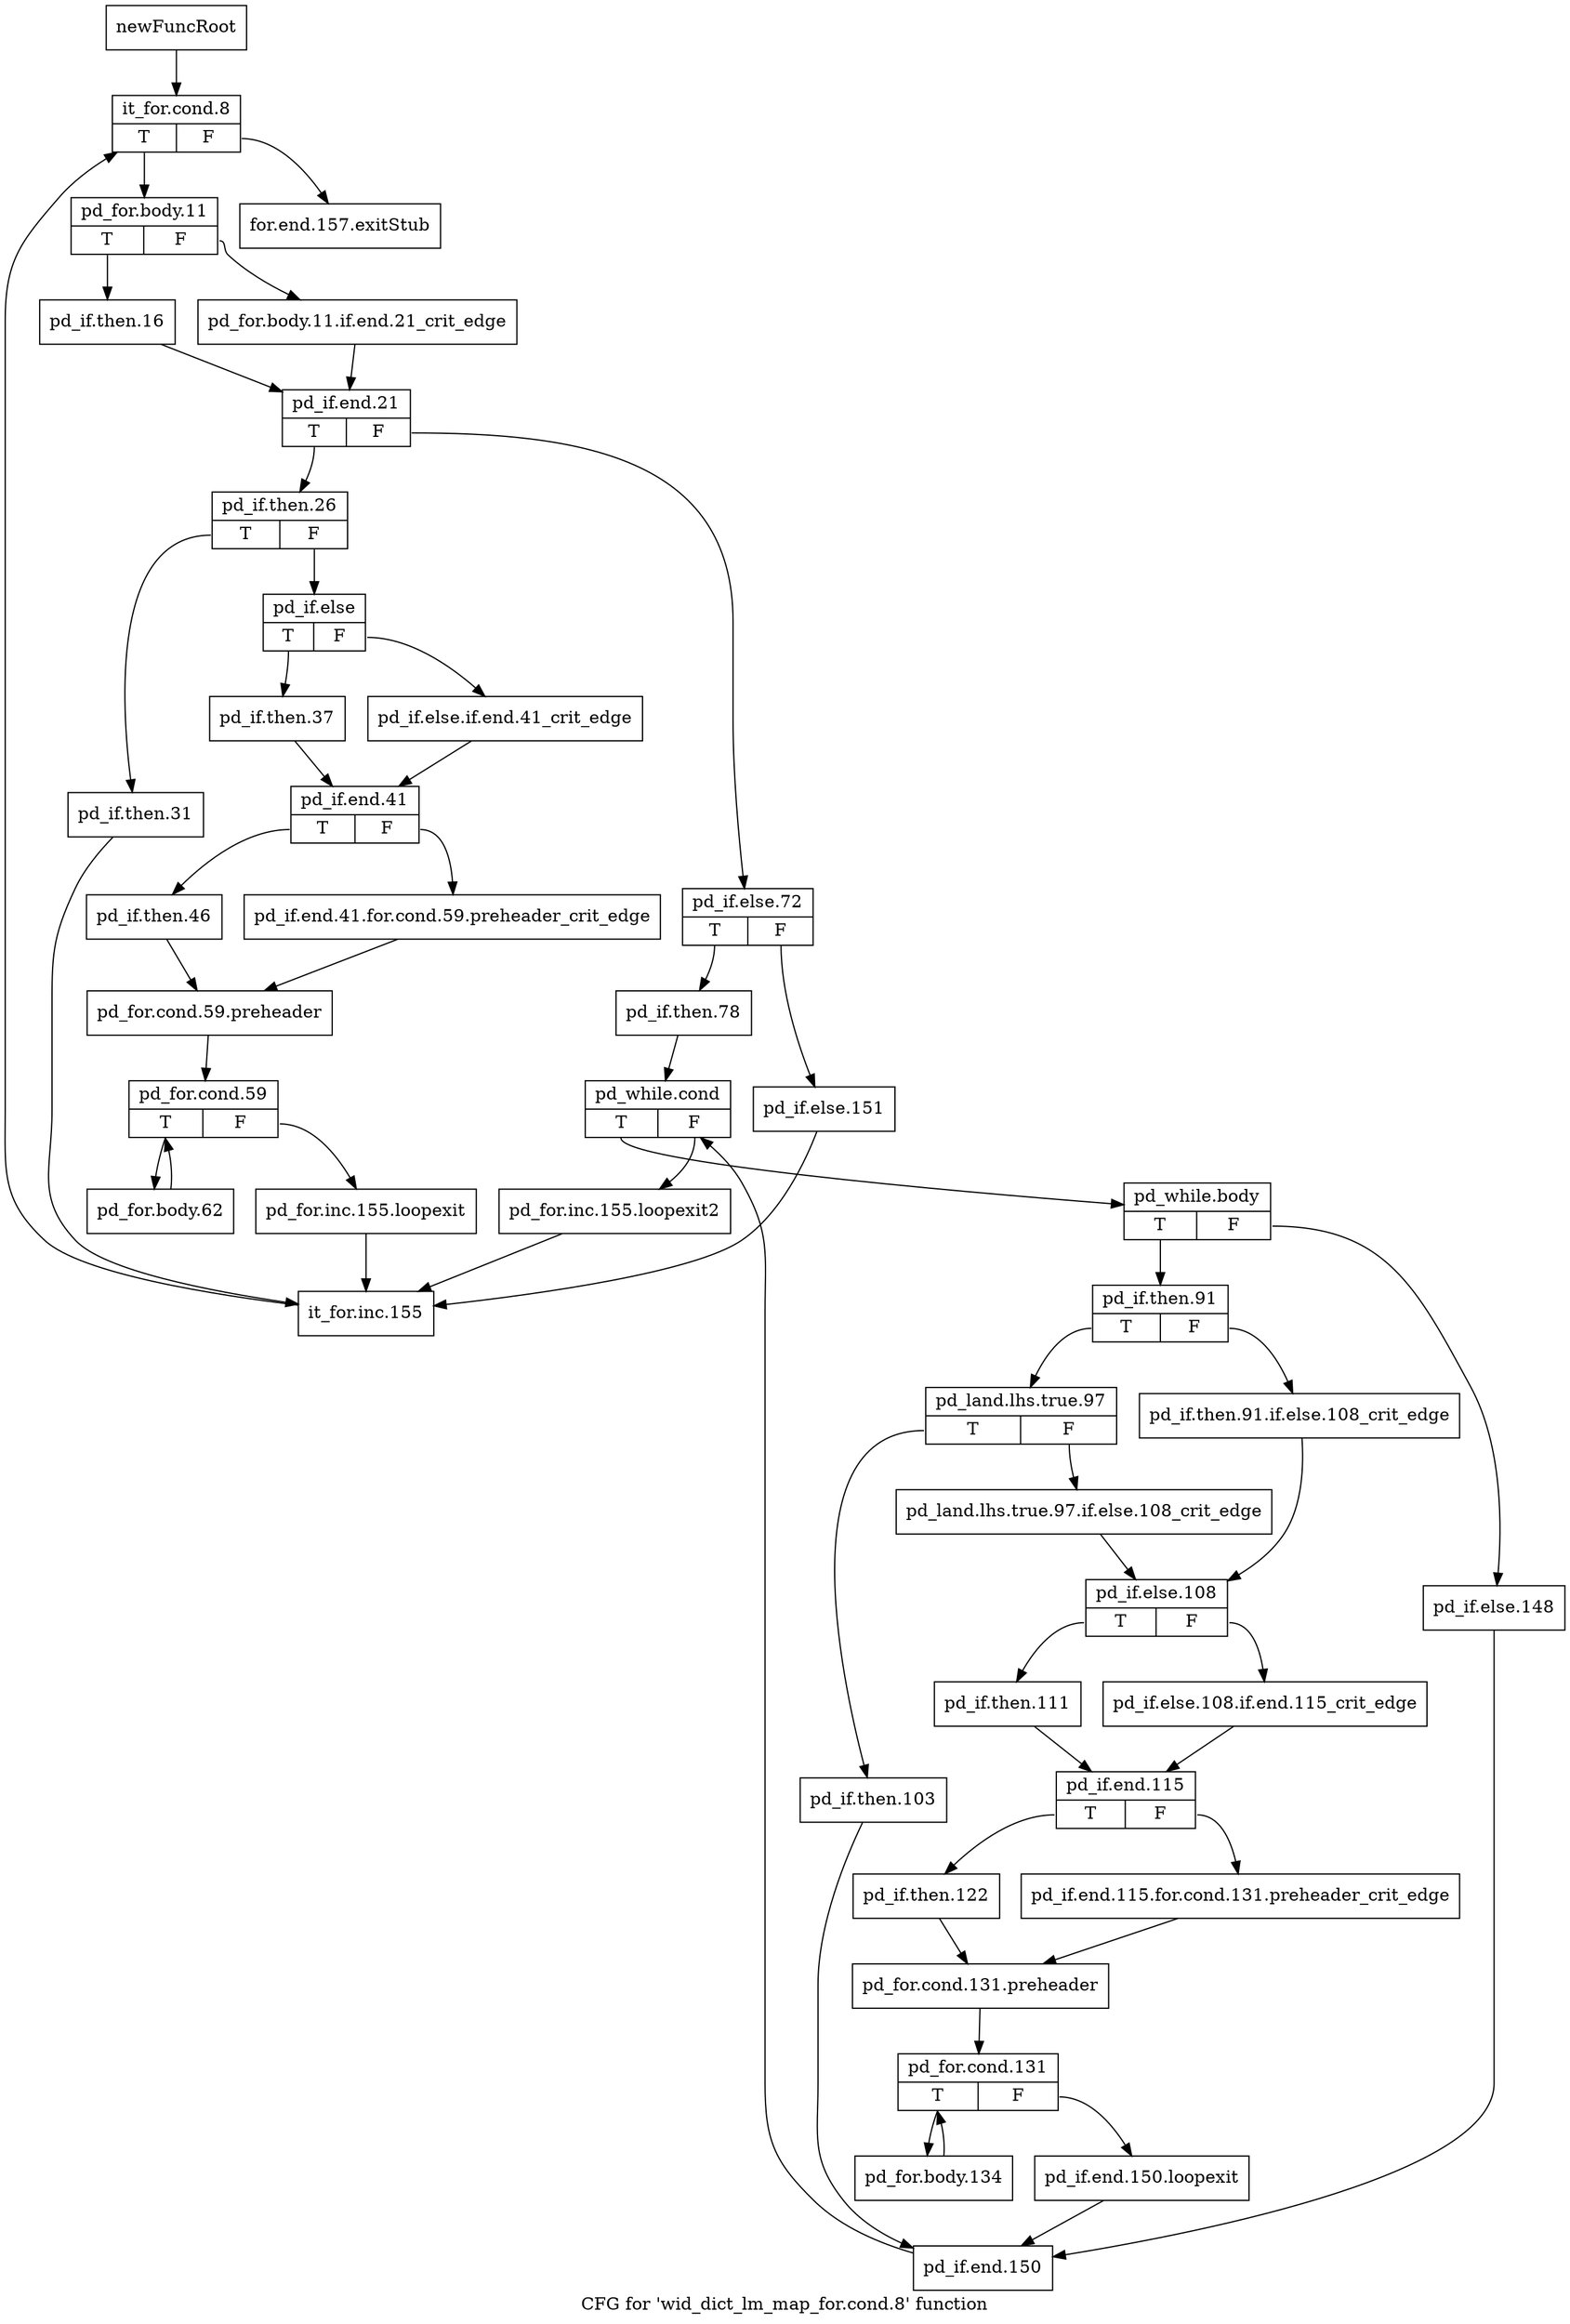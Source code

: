 digraph "CFG for 'wid_dict_lm_map_for.cond.8' function" {
	label="CFG for 'wid_dict_lm_map_for.cond.8' function";

	Node0x13e1050 [shape=record,label="{newFuncRoot}"];
	Node0x13e1050 -> Node0x13e10f0;
	Node0x13e10a0 [shape=record,label="{for.end.157.exitStub}"];
	Node0x13e10f0 [shape=record,label="{it_for.cond.8|{<s0>T|<s1>F}}"];
	Node0x13e10f0:s0 -> Node0x13e1140;
	Node0x13e10f0:s1 -> Node0x13e10a0;
	Node0x13e1140 [shape=record,label="{pd_for.body.11|{<s0>T|<s1>F}}"];
	Node0x13e1140:s0 -> Node0x13e11e0;
	Node0x13e1140:s1 -> Node0x13e1190;
	Node0x13e1190 [shape=record,label="{pd_for.body.11.if.end.21_crit_edge}"];
	Node0x13e1190 -> Node0x13e1230;
	Node0x13e11e0 [shape=record,label="{pd_if.then.16}"];
	Node0x13e11e0 -> Node0x13e1230;
	Node0x13e1230 [shape=record,label="{pd_if.end.21|{<s0>T|<s1>F}}"];
	Node0x13e1230:s0 -> Node0x13e19b0;
	Node0x13e1230:s1 -> Node0x13e1280;
	Node0x13e1280 [shape=record,label="{pd_if.else.72|{<s0>T|<s1>F}}"];
	Node0x13e1280:s0 -> Node0x13e1320;
	Node0x13e1280:s1 -> Node0x13e12d0;
	Node0x13e12d0 [shape=record,label="{pd_if.else.151}"];
	Node0x13e12d0 -> Node0x13e1d70;
	Node0x13e1320 [shape=record,label="{pd_if.then.78}"];
	Node0x13e1320 -> Node0x13e1370;
	Node0x13e1370 [shape=record,label="{pd_while.cond|{<s0>T|<s1>F}}"];
	Node0x13e1370:s0 -> Node0x13e1410;
	Node0x13e1370:s1 -> Node0x13e13c0;
	Node0x13e13c0 [shape=record,label="{pd_for.inc.155.loopexit2}"];
	Node0x13e13c0 -> Node0x13e1d70;
	Node0x13e1410 [shape=record,label="{pd_while.body|{<s0>T|<s1>F}}"];
	Node0x13e1410:s0 -> Node0x13e14b0;
	Node0x13e1410:s1 -> Node0x13e1460;
	Node0x13e1460 [shape=record,label="{pd_if.else.148}"];
	Node0x13e1460 -> Node0x13e1960;
	Node0x13e14b0 [shape=record,label="{pd_if.then.91|{<s0>T|<s1>F}}"];
	Node0x13e14b0:s0 -> Node0x13e1550;
	Node0x13e14b0:s1 -> Node0x13e1500;
	Node0x13e1500 [shape=record,label="{pd_if.then.91.if.else.108_crit_edge}"];
	Node0x13e1500 -> Node0x13e15f0;
	Node0x13e1550 [shape=record,label="{pd_land.lhs.true.97|{<s0>T|<s1>F}}"];
	Node0x13e1550:s0 -> Node0x13e1910;
	Node0x13e1550:s1 -> Node0x13e15a0;
	Node0x13e15a0 [shape=record,label="{pd_land.lhs.true.97.if.else.108_crit_edge}"];
	Node0x13e15a0 -> Node0x13e15f0;
	Node0x13e15f0 [shape=record,label="{pd_if.else.108|{<s0>T|<s1>F}}"];
	Node0x13e15f0:s0 -> Node0x13e1690;
	Node0x13e15f0:s1 -> Node0x13e1640;
	Node0x13e1640 [shape=record,label="{pd_if.else.108.if.end.115_crit_edge}"];
	Node0x13e1640 -> Node0x13e16e0;
	Node0x13e1690 [shape=record,label="{pd_if.then.111}"];
	Node0x13e1690 -> Node0x13e16e0;
	Node0x13e16e0 [shape=record,label="{pd_if.end.115|{<s0>T|<s1>F}}"];
	Node0x13e16e0:s0 -> Node0x13e1780;
	Node0x13e16e0:s1 -> Node0x13e1730;
	Node0x13e1730 [shape=record,label="{pd_if.end.115.for.cond.131.preheader_crit_edge}"];
	Node0x13e1730 -> Node0x13e17d0;
	Node0x13e1780 [shape=record,label="{pd_if.then.122}"];
	Node0x13e1780 -> Node0x13e17d0;
	Node0x13e17d0 [shape=record,label="{pd_for.cond.131.preheader}"];
	Node0x13e17d0 -> Node0x13e1820;
	Node0x13e1820 [shape=record,label="{pd_for.cond.131|{<s0>T|<s1>F}}"];
	Node0x13e1820:s0 -> Node0x13e18c0;
	Node0x13e1820:s1 -> Node0x13e1870;
	Node0x13e1870 [shape=record,label="{pd_if.end.150.loopexit}"];
	Node0x13e1870 -> Node0x13e1960;
	Node0x13e18c0 [shape=record,label="{pd_for.body.134}"];
	Node0x13e18c0 -> Node0x13e1820;
	Node0x13e1910 [shape=record,label="{pd_if.then.103}"];
	Node0x13e1910 -> Node0x13e1960;
	Node0x13e1960 [shape=record,label="{pd_if.end.150}"];
	Node0x13e1960 -> Node0x13e1370;
	Node0x13e19b0 [shape=record,label="{pd_if.then.26|{<s0>T|<s1>F}}"];
	Node0x13e19b0:s0 -> Node0x13e1d20;
	Node0x13e19b0:s1 -> Node0x13e1a00;
	Node0x13e1a00 [shape=record,label="{pd_if.else|{<s0>T|<s1>F}}"];
	Node0x13e1a00:s0 -> Node0x13e1aa0;
	Node0x13e1a00:s1 -> Node0x13e1a50;
	Node0x13e1a50 [shape=record,label="{pd_if.else.if.end.41_crit_edge}"];
	Node0x13e1a50 -> Node0x13e1af0;
	Node0x13e1aa0 [shape=record,label="{pd_if.then.37}"];
	Node0x13e1aa0 -> Node0x13e1af0;
	Node0x13e1af0 [shape=record,label="{pd_if.end.41|{<s0>T|<s1>F}}"];
	Node0x13e1af0:s0 -> Node0x13e1b90;
	Node0x13e1af0:s1 -> Node0x13e1b40;
	Node0x13e1b40 [shape=record,label="{pd_if.end.41.for.cond.59.preheader_crit_edge}"];
	Node0x13e1b40 -> Node0x13e1be0;
	Node0x13e1b90 [shape=record,label="{pd_if.then.46}"];
	Node0x13e1b90 -> Node0x13e1be0;
	Node0x13e1be0 [shape=record,label="{pd_for.cond.59.preheader}"];
	Node0x13e1be0 -> Node0x13e1c30;
	Node0x13e1c30 [shape=record,label="{pd_for.cond.59|{<s0>T|<s1>F}}"];
	Node0x13e1c30:s0 -> Node0x13e1cd0;
	Node0x13e1c30:s1 -> Node0x13e1c80;
	Node0x13e1c80 [shape=record,label="{pd_for.inc.155.loopexit}"];
	Node0x13e1c80 -> Node0x13e1d70;
	Node0x13e1cd0 [shape=record,label="{pd_for.body.62}"];
	Node0x13e1cd0 -> Node0x13e1c30;
	Node0x13e1d20 [shape=record,label="{pd_if.then.31}"];
	Node0x13e1d20 -> Node0x13e1d70;
	Node0x13e1d70 [shape=record,label="{it_for.inc.155}"];
	Node0x13e1d70 -> Node0x13e10f0;
}
